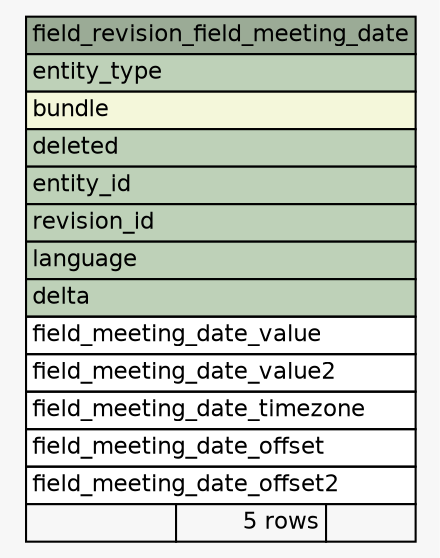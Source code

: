 // dot 2.30.1 on Mac OS X 10.8.3
// SchemaSpy rev 590
digraph "field_revision_field_meeting_date" {
  graph [
    rankdir="RL"
    bgcolor="#f7f7f7"
    nodesep="0.18"
    ranksep="0.46"
    fontname="Helvetica"
    fontsize="11"
  ];
  node [
    fontname="Helvetica"
    fontsize="11"
    shape="plaintext"
  ];
  edge [
    arrowsize="0.8"
  ];
  "field_revision_field_meeting_date" [
    label=<
    <TABLE BORDER="0" CELLBORDER="1" CELLSPACING="0" BGCOLOR="#ffffff">
      <TR><TD COLSPAN="3" BGCOLOR="#9bab96" ALIGN="CENTER">field_revision_field_meeting_date</TD></TR>
      <TR><TD PORT="entity_type" COLSPAN="3" BGCOLOR="#bed1b8" ALIGN="LEFT">entity_type</TD></TR>
      <TR><TD PORT="bundle" COLSPAN="3" BGCOLOR="#f4f7da" ALIGN="LEFT">bundle</TD></TR>
      <TR><TD PORT="deleted" COLSPAN="3" BGCOLOR="#bed1b8" ALIGN="LEFT">deleted</TD></TR>
      <TR><TD PORT="entity_id" COLSPAN="3" BGCOLOR="#bed1b8" ALIGN="LEFT">entity_id</TD></TR>
      <TR><TD PORT="revision_id" COLSPAN="3" BGCOLOR="#bed1b8" ALIGN="LEFT">revision_id</TD></TR>
      <TR><TD PORT="language" COLSPAN="3" BGCOLOR="#bed1b8" ALIGN="LEFT">language</TD></TR>
      <TR><TD PORT="delta" COLSPAN="3" BGCOLOR="#bed1b8" ALIGN="LEFT">delta</TD></TR>
      <TR><TD PORT="field_meeting_date_value" COLSPAN="3" ALIGN="LEFT">field_meeting_date_value</TD></TR>
      <TR><TD PORT="field_meeting_date_value2" COLSPAN="3" ALIGN="LEFT">field_meeting_date_value2</TD></TR>
      <TR><TD PORT="field_meeting_date_timezone" COLSPAN="3" ALIGN="LEFT">field_meeting_date_timezone</TD></TR>
      <TR><TD PORT="field_meeting_date_offset" COLSPAN="3" ALIGN="LEFT">field_meeting_date_offset</TD></TR>
      <TR><TD PORT="field_meeting_date_offset2" COLSPAN="3" ALIGN="LEFT">field_meeting_date_offset2</TD></TR>
      <TR><TD ALIGN="LEFT" BGCOLOR="#f7f7f7">  </TD><TD ALIGN="RIGHT" BGCOLOR="#f7f7f7">5 rows</TD><TD ALIGN="RIGHT" BGCOLOR="#f7f7f7">  </TD></TR>
    </TABLE>>
    URL="tables/field_revision_field_meeting_date.html"
    tooltip="field_revision_field_meeting_date"
  ];
}
